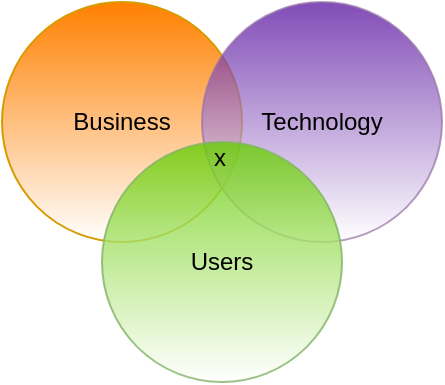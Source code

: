 <mxfile version="10.6.7" type="github"><diagram id="VMfol8OG0fr4fw2mploE" name="Page-1"><mxGraphModel dx="754" dy="467" grid="1" gridSize="10" guides="1" tooltips="1" connect="1" arrows="1" fold="1" page="1" pageScale="1" pageWidth="850" pageHeight="1100" math="0" shadow="0"><root><mxCell id="0"/><mxCell id="1" parent="0"/><mxCell id="rh6DzMe_vnUy0mxHxlM8-1" value="Business" style="ellipse;whiteSpace=wrap;html=1;aspect=fixed;fillColor=#FF8000;strokeColor=#d79b00;gradientColor=#ffffff;" parent="1" vertex="1"><mxGeometry x="210" y="80" width="120" height="120" as="geometry"/></mxCell><mxCell id="rh6DzMe_vnUy0mxHxlM8-2" value="Technology" style="ellipse;whiteSpace=wrap;html=1;aspect=fixed;fillColor=#4C0099;strokeColor=#9673a6;opacity=70;gradientColor=#ffffff;" parent="1" vertex="1"><mxGeometry x="310" y="80" width="120" height="120" as="geometry"/></mxCell><mxCell id="rh6DzMe_vnUy0mxHxlM8-3" value="Users" style="ellipse;whiteSpace=wrap;html=1;aspect=fixed;fillColor=#66CC00;strokeColor=#82b366;opacity=80;gradientColor=#ffffff;" parent="1" vertex="1"><mxGeometry x="260" y="150" width="120" height="120" as="geometry"/></mxCell><mxCell id="KpLsXtOaUqzDfvP1T7sz-1" value="x" style="text;html=1;strokeColor=none;fillColor=none;align=center;verticalAlign=middle;whiteSpace=wrap;rounded=0;" vertex="1" parent="1"><mxGeometry x="299" y="148" width="40" height="20" as="geometry"/></mxCell></root></mxGraphModel></diagram></mxfile>
